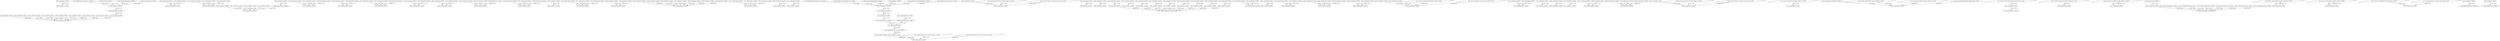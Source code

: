 digraph G {
  4906 [ label="4906: /usr/bin/dash | 0.00000" shape="box" ];
  4908 [ label="4908: /usr/bin/cat | 0.00000" shape="box" ];
  4410 [ label="4410: /usr/bin/bzip2 | 0.00000" shape="box" ];
  4316 [ label="4316: /usr/bin/bash | 0.00000" shape="box" ];
  3089 [ label="3089: /usr/bin/dash | 0.00000" shape="box" ];
  3092 [ label="3092: /usr/bin/run-parts | 0.00000" shape="box" ];
  5114 [ label="5114: /usr/bin/uname | 0.00000" shape="box" ];
  5108 [ label="5108: /usr/bin/dash | 0.00000" shape="box" ];
  5303 [ label="5303: /usr/bin/ping | 0.00000" shape="box" ];
  5211 [ label="5211: /usr/bin/bash | 0.00000" shape="box" ];
  4197 [ label="4197: /usr/bin/uname | 0.00000" shape="box" ];
  4191 [ label="4191: /usr/bin/dash | 0.00000" shape="box" ];
  4186 [ label="4186: /usr/bin/dash | 0.00000" shape="box" ];
  4189 [ label="4189: /usr/bin/run-parts | 0.00000" shape="box" ];
  3337 [ label="3337: /usr/bin/uname | 0.00000" shape="box" ];
  3333 [ label="3333: /usr/bin/dash | 0.00000" shape="box" ];
  5103 [ label="5103: /usr/bin/dash | 0.00000" shape="box" ];
  5106 [ label="5106: /usr/bin/run-parts | 0.00000" shape="box" ];
  4566 [ label="4566: /usr/bin/dash | 0.00000" shape="box" ];
  4569 [ label="4569: /usr/bin/run-parts | 0.00000" shape="box" ];
  3918 [ label="3918: /usr/bin/uname | 0.00000" shape="box" ];
  3914 [ label="3914: /usr/bin/dash | 0.00000" shape="box" ];
  3553 [ label="3553: /usr/bin/uname | 0.00000" shape="box" ];
  3549 [ label="3549: /usr/bin/dash | 0.00000" shape="box" ];
  3916 [ label="3916: /usr/bin/uname | 0.00000" shape="box" ];
  2852 [ label="2852: /usr/bin/dash | 0.00000" shape="box" ];
  2855 [ label="2855: /usr/bin/cat | 0.00000" shape="box" ];
  4575 [ label="4575: /usr/bin/uname | 0.00000" shape="box" ];
  4571 [ label="4571: /usr/bin/dash | 0.00000" shape="box" ];
  2483 [ label="2483: /usr/bin/dash | 0.00000" shape="box" ];
  2464 [ label="2464: /usr/bin/run-parts | 0.00000" shape="box" ];
  3185 [ label="3185: /usr/bin/ping | 0.00000" shape="box" ];
  3161 [ label="3161: /usr/bin/bash | 0.00000" shape="box" ];
  3102 [ label="3102: /usr/bin/dash | 0.00000" shape="box" ];
  4577 [ label="4577: /usr/bin/uname | 0.00000" shape="box" ];
  2471 [ label="2471: /usr/bin/uname | 0.00000" shape="box" ];
  2467 [ label="2467: /usr/bin/dash | 0.00000" shape="box" ];
  3165 [ label="3165: /usr/bin/ping | 0.00000" shape="box" ];
  3335 [ label="3335: /usr/bin/uname | 0.00000" shape="box" ];
  3980 [ label="3980: /usr/bin/dash | 0.00000" shape="box" ];
  3982 [ label="3982: /usr/bin/cat | 0.00000" shape="box" ];
  4257 [ label="4257: /usr/bin/dash | 0.00000" shape="box" ];
  4259 [ label="4259: /usr/bin/cat | 0.00000" shape="box" ];
  3400 [ label="3400: /usr/bin/bash | 0.00000" shape="box" ];
  3296 [ label="3296: /usr/sbin/sshd | 0.00000" shape="box" ];
  3176 [ label="3176: /usr/bin/ping | 0.00000" shape="box" ];
  4694 [ label="4694: /usr/bin/bash | 0.00000" shape="box" ];
  4492 [ label="4492: /usr/sbin/sshd | 0.00000" shape="box" ];
  4573 [ label="4573: /usr/bin/uname | 0.00000" shape="box" ];
  3156 [ label="3156: /usr/bin/dash | 0.00000" shape="box" ];
  3158 [ label="3158: /usr/bin/cat | 0.00000" shape="box" ];
  3551 [ label="3551: /usr/bin/uname | 0.00000" shape="box" ];
  5280 [ label="5280: /usr/bin/ping | 0.00000" shape="box" ];
  3395 [ label="3395: /usr/bin/dash | 0.00000" shape="box" ];
  3397 [ label="3397: /usr/bin/cat | 0.00000" shape="box" ];
  3108 [ label="3108: /usr/bin/dash | 0.00000" shape="box" ];
  3110 [ label="3110: /usr/bin/cat | 0.00000" shape="box" ];
  4384 [ label="4384: /usr/bin/ping | 0.00000" shape="box" ];
  4195 [ label="4195: /usr/bin/uname | 0.00000" shape="box" ];
  3557 [ label="3557: /usr/bin/dash | 0.00000" shape="box" ];
  3547 [ label="3547: /usr/bin/run-parts | 0.00000" shape="box" ];
  3339 [ label="3339: /usr/bin/uname | 0.00000" shape="box" ];
  3401 [ label="3401: /usr/bin/scp | 0.00000" shape="box" ];
  4318 [ label="4318: /usr/bin/ping | 0.00000" shape="box" ];
  4637 [ label="4637: /usr/bin/dash | 0.00000" shape="box" ];
  4639 [ label="4639: /usr/bin/cat | 0.00000" shape="box" ];
  4370 [ label="4370: /usr/bin/ping | 0.00000" shape="box" ];
  4028 [ label="4028: /usr/bin/chmod | 0.00000" shape="box" ];
  3835 [ label="3835: /usr/sbin/sshd | 0.00000" shape="box" ];
  4854 [ label="4854: /usr/bin/dash | 0.00000" shape="box" ];
  4856 [ label="4856: /usr/bin/cat | 0.00000" shape="box" ];
  3920 [ label="3920: /usr/bin/uname | 0.00000" shape="box" ];
  4844 [ label="4844: /usr/bin/uname | 0.00000" shape="box" ];
  4840 [ label="4840: /usr/bin/dash | 0.00000" shape="box" ];
  4848 [ label="4848: /usr/bin/dash | 0.00000" shape="box" ];
  4838 [ label="4838: /usr/bin/run-parts | 0.00000" shape="box" ];
  5293 [ label="5293: /usr/bin/ping | 0.00000" shape="box" ];
  3544 [ label="3544: /usr/bin/dash | 0.00000" shape="box" ];
  5112 [ label="5112: /usr/bin/uname | 0.00000" shape="box" ];
  4391 [ label="4391: /usr/bin/ping | 0.00000" shape="box" ];
  4960 [ label="4960: /usr/bin/bash | 0.00000" shape="box" ];
  4761 [ label="4761: /usr/sbin/sshd | 0.00000" shape="box" ];
  3347 [ label="3347: /usr/bin/dash | 0.00000" shape="box" ];
  3349 [ label="3349: /usr/bin/cat | 0.00000" shape="box" ];
  5116 [ label="5116: /usr/bin/dash | 0.00000" shape="box" ];
  5122 [ label="5122: /usr/bin/dash | 0.00000" shape="box" ];
  5124 [ label="5124: /usr/bin/cat | 0.00000" shape="box" ];
  5213 [ label="5213: /usr/bin/ping | 0.00000" shape="box" ];
  3341 [ label="3341: /usr/bin/dash | 0.00000" shape="box" ];
  3331 [ label="3331: /usr/bin/run-parts | 0.00000" shape="box" ];
  4961 [ label="4961: /usr/bin/chmod | 0.00000" shape="box" ];
  5172 [ label="5172: /usr/bin/dash | 0.00000" shape="box" ];
  5174 [ label="5174: /usr/bin/cat | 0.00000" shape="box" ];
  2455 [ label="2455: /usr/bin/dash | 0.00000" shape="box" ];
  3661 [ label="3661: /usr/bin/bash | 0.00000" shape="box" ];
  3470 [ label="3470: /usr/sbin/sshd | 0.00000" shape="box" ];
  3328 [ label="3328: /usr/bin/dash | 0.00000" shape="box" ];
  2496 [ label="2496: /usr/bin/dash | 0.00000" shape="box" ];
  2502 [ label="2502: /usr/bin/cat | 0.00000" shape="box" ];
  3615 [ label="3615: /usr/bin/dash | 0.00000" shape="box" ];
  3617 [ label="3617: /usr/bin/cat | 0.00000" shape="box" ];
  3922 [ label="3922: /usr/bin/dash | 0.00000" shape="box" ];
  3912 [ label="3912: /usr/bin/run-parts | 0.00000" shape="box" ];
  2475 [ label="2475: /usr/bin/uname | 0.00000" shape="box" ];
  4378 [ label="4378: /usr/bin/ping | 0.00000" shape="box" ];
  4199 [ label="4199: /usr/bin/dash | 0.00000" shape="box" ];
  2477 [ label="2477: /usr/bin/uname | 0.00000" shape="box" ];
  4395 [ label="4395: /usr/bin/find | 0.00000" shape="box" ];
  3563 [ label="3563: /usr/bin/dash | 0.00000" shape="box" ];
  3565 [ label="3565: /usr/bin/cat | 0.00000" shape="box" ];
  4193 [ label="4193: /usr/bin/uname | 0.00000" shape="box" ];
  4362 [ label="4362: /usr/bin/ping | 0.00000" shape="box" ];
  3192 [ label="3192: /usr/bin/ping | 0.00000" shape="box" ];
  5110 [ label="5110: /usr/bin/uname | 0.00000" shape="box" ];
  4835 [ label="4835: /usr/bin/dash | 0.00000" shape="box" ];
  3096 [ label="3096: /usr/bin/uname | 0.00000" shape="box" ];
  3094 [ label="3094: /usr/bin/dash | 0.00000" shape="box" ];
  4846 [ label="4846: /usr/bin/uname | 0.00000" shape="box" ];
  3200 [ label="3200: /usr/bin/ping | 0.00000" shape="box" ];
  3208 [ label="3208: /usr/bin/ping | 0.00000" shape="box" ];
  3214 [ label="3214: /usr/bin/ping | 0.00000" shape="box" ];
  4027 [ label="4027: /usr/bin/bash | 0.00000" shape="box" ];
  3100 [ label="3100: /usr/bin/uname | 0.00000" shape="box" ];
  4413 [ label="4413: /usr/bin/scp | 0.00000" shape="box" ];
  4205 [ label="4205: /usr/bin/dash | 0.00000" shape="box" ];
  4207 [ label="4207: /usr/bin/cat | 0.00000" shape="box" ];
  4842 [ label="4842: /usr/bin/uname | 0.00000" shape="box" ];
  3928 [ label="3928: /usr/bin/dash | 0.00000" shape="box" ];
  3930 [ label="3930: /usr/bin/cat | 0.00000" shape="box" ];
  2917 [ label="2917: /usr/bin/bash | 0.00000" shape="box" ];
  1891 [ label="1891: /usr/sbin/sshd | 0.00000" shape="box" ];
  3555 [ label="3555: /usr/bin/uname | 0.00000" shape="box" ];
  3909 [ label="3909: /usr/bin/dash | 0.00000" shape="box" ];
  3098 [ label="3098: /usr/bin/uname | 0.00000" shape="box" ];
  4585 [ label="4585: /usr/bin/dash | 0.00000" shape="box" ];
  4587 [ label="4587: /usr/bin/cat | 0.00000" shape="box" ];
  4579 [ label="4579: /usr/bin/dash | 0.00000" shape="box" ];
  4760 [ label="4760: 192.168.1.131/32:35196->192.168.1.128/32:22 | 0.00000" shape="parallelogram" ];
  3259 [ label="3259: /tmp/john.zip | 0.00000" shape="ellipse" ];
  3262 [ label="3262: /usr/bin/unzip | 0.00000" shape="box" ];
  3280 [ label="3280: /tmp/john/john.conf | 0.00000" shape="ellipse" ];
  3290 [ label="3290: /tmp/john/john | 0.00000" shape="box" ];
  4491 [ label="4491: 192.168.1.131/32:33110->192.168.1.128/32:22 | 0.00000" shape="parallelogram" ];
  4111 [ label="4111: 192.168.1.131/32:36314->192.168.1.128/32:22 | 0.00000" shape="parallelogram" ];
  4112 [ label="4112: /usr/sbin/sshd | 0.00000" shape="box" ];
  3254 [ label="3254: /lib/x86_64-linux-gnu/libassuan.so.0 | 0.00000" shape="ellipse" ];
  3250 [ label="3250: /usr/bin/gpg | 0.00000" shape="box" ];
  3231 [ label="3231: /usr/lib/ssl/certs/3513523f.0 | 0.00000" shape="ellipse" ];
  3222 [ label="3222: /usr/bin/wget | 0.00000" shape="box" ];
  5314 [ label="5314: 192.168.1.128/32:53534->192.168.1.123/32:9001 | 0.00000" shape="parallelogram" ];
  5313 [ label="5313: /usr/bin/wget | 0.00000" shape="box" ];
  2932 [ label="2932: 192.168.1.131/32:41260->192.168.1.128/32:22 | 0.00000" shape="parallelogram" ];
  2933 [ label="2933: /usr/sbin/sshd | 0.00000" shape="box" ];
  3295 [ label="3295: 192.168.1.131/32:51174->192.168.1.128/32:22 | 0.00000" shape="parallelogram" ];
  3252 [ label="3252: /lib/x86_64-linux-gnu/libsqlite3.so.0 | 0.00000" shape="ellipse" ];
  3258 [ label="3258: /root/.gnupg/pubring.kbx.lock | 0.00000" shape="ellipse" ];
  4404 [ label="4404: /tmp/leaked.tar | 0.00000" shape="ellipse" ];
  3469 [ label="3469: 192.168.1.131/32:59366->192.168.1.128/32:22 | 0.00000" shape="parallelogram" ];
  3471 [ label="3471: /usr/sbin/sshd | 0.00000" shape="box" ];
  4909 [ label="4909: 192.168.1.128/32:22->192.168.1.131/32:35196 | 0.00000" shape="parallelogram" ];
  3241 [ label="3241: /tmp/libfoo.so | 0.00000" shape="ellipse" ];
  4466 [ label="4466: /etc/pam.d/cron | 0.00000" shape="ellipse" ];
  4465 [ label="4465: /usr/sbin/cron | 0.00000" shape="box" ];
  2071 [ label="2071: /lib/x86_64-linux-gnu/libacl.so.1 | 0.00000" shape="ellipse" ];
  4398 [ label="4398: /usr/bin/tar | 0.00000" shape="box" ];
  3253 [ label="3253: /lib/x86_64-linux-gnu/libreadline.so.8 | 0.00000" shape="ellipse" ];
  3240 [ label="3240: 192.168.1.128/32:43026->192.168.1.123/32:9001 | 0.00000" shape="parallelogram" ];
  3239 [ label="3239: /usr/bin/wget | 0.00000" shape="box" ];
  1890 [ label="1890: 192.168.1.131/32:41252->192.168.1.128/32:22 | 0.00000" shape="parallelogram" ];
  2581 [ label="2581: /lib/x86_64-linux-gnu/libm.so.6 | 0.00000" shape="ellipse" ];
  4640 [ label="4640: 192.168.1.128/32:22->192.168.1.131/32:33110 | 0.00000" shape="parallelogram" ];
  2861 [ label="2861: 192.168.1.128/32:22->192.168.1.131/32:41252 | 0.00000" shape="parallelogram" ];
  4696 [ label="4696: /tmp/vpn_filter.sh | 0.00000" shape="ellipse" ];
  4399 [ label="4399: /root/.profile | 0.00000" shape="ellipse" ];
  3236 [ label="3236: 192.168.1.128/32:42050->162.125.3.15/32:443 | 0.00000" shape="parallelogram" ];
  3834 [ label="3834: 192.168.1.131/32:38260->192.168.1.128/32:22 | 0.00000" shape="parallelogram" ];
  3836 [ label="3836: /usr/sbin/sshd | 0.00000" shape="box" ];
  3230 [ label="3230: 192.168.1.128/32:48216->162.125.3.18/32:443 | 0.00000" shape="parallelogram" ];
  3255 [ label="3255: /root/.gnupg/pubring.kbx | 0.00000" shape="ellipse" ];
  4407 [ label="4407: /root/.bash_history | 0.00000" shape="ellipse" ];
  3232 [ label="3232: /usr/share/publicsuffix/public_suffix_list.dafsa | 0.00000" shape="ellipse" ];
  5028 [ label="5028: 192.168.1.131/32:55898->192.168.1.128/32:22 | 0.00000" shape="parallelogram" ];
  5029 [ label="5029: /usr/sbin/sshd | 0.00000" shape="box" ];
  3284 [ label="3284: /tmp/john/mypasswd | 0.00000" shape="ellipse" ];
  5175 [ label="5175: 192.168.1.128/32:22->192.168.1.131/32:55898 | 0.00000" shape="parallelogram" ];
  3398 [ label="3398: 192.168.1.128/32:22->192.168.1.131/32:51174 | 0.00000" shape="parallelogram" ];
  3291 [ label="3291: /tmp/john/password_crack.txt | 0.00000" shape="ellipse" ];
  2921 [ label="2921: /usr/bin/scp | 0.00000" shape="box" ];
  2924 [ label="2924: /tmp/crack_passwd.sh | 0.00000" shape="ellipse" ];
  3283 [ label="3283: /tmp/john/unshadow | 0.00000" shape="box" ];
  2479 [ label="2479: /run/motd.dynamic.new | 0.00000" shape="ellipse" ];
  4788 [ label="4788: /usr/lib/systemd/systemd | 0.00000" shape="box" ];
  1981 [ label="1981: /proc/self/loginuid | 0.00000" shape="ellipse" ];
  4139 [ label="4139: /usr/lib/systemd/systemd | 0.00000" shape="box" ];
  3662 [ label="3662: /usr/bin/scp | 0.00000" shape="box" ];
  3666 [ label="3666: /tmp/leak_data.sh | 0.00000" shape="ellipse" ];
  2150 [ label="2150: /usr/lib/systemd/systemd | 0.00000" shape="box" ];
  3497 [ label="3497: /usr/lib/systemd/systemd | 0.00000" shape="box" ];
  3862 [ label="3862: /usr/lib/systemd/systemd | 0.00000" shape="box" ];
  4695 [ label="4695: /usr/bin/scp | 0.00000" shape="box" ];
  4519 [ label="4519: /usr/lib/systemd/systemd | 0.00000" shape="box" ];
  5315 [ label="5315: /tmp/vpnfilter | 0.00000" shape="ellipse" ];
  4906 -> 4908 [ label="205276 | 0.990" ];
  4410 -> 4316 [ label="163823 | 0.990" ];
  3089 -> 3092 [ label="69810 | 0.814" ];
  5114 -> 5108 [ label="219668 | 0.990" ];
  5303 -> 5211 [ label="225105 | 0.990" ];
  4197 -> 4191 [ label="158768 | 0.990" ];
  4186 -> 4189 [ label="158638 | 0.814" ];
  3337 -> 3333 [ label="97464 | 0.990" ];
  5103 -> 5106 [ label="219570 | 0.828" ];
  4566 -> 4569 [ label="188850 | 0.820" ];
  3918 -> 3914 [ label="142410 | 0.990" ];
  3553 -> 3549 [ label="118794 | 0.990" ];
  3916 -> 3914 [ label="142377 | 0.990" ];
  2852 -> 2855 [ label="65442 | 0.990" ];
  4575 -> 4571 [ label="188877 | 0.990" ];
  2483 -> 2464 [ label="62286 | 0.725" ];
  3185 -> 3161 [ label="73549 | 0.990" ];
  3102 -> 3092 [ label="69898 | 0.725" ];
  4577 -> 4571 [ label="188885 | 0.990" ];
  2471 -> 2467 [ label="62165 | 0.990" ];
  3165 -> 3161 [ label="72396 | 0.990" ];
  3335 -> 3333 [ label="97430 | 0.990" ];
  3980 -> 3982 [ label="143097 | 0.990" ];
  4257 -> 4259 [ label="159687 | 0.990" ];
  3400 -> 3296 [ label="99982 | 0.990" ];
  3176 -> 3161 [ label="73502 | 0.990" ];
  4694 -> 4492 [ label="191806 | 0.990" ];
  4573 -> 4571 [ label="188873 | 0.990" ];
  3156 -> 3158 [ label="70609 | 0.990" ];
  3551 -> 3549 [ label="118784 | 0.990" ];
  5280 -> 5211 [ label="222855 | 0.990" ];
  3395 -> 3397 [ label="98462 | 0.990" ];
  3108 -> 3110 [ label="69977 | 0.990" ];
  4384 -> 4316 [ label="163428 | 0.990" ];
  4195 -> 4191 [ label="158694 | 0.990" ];
  3557 -> 3547 [ label="118852 | 0.725" ];
  3339 -> 3333 [ label="97506 | 0.990" ];
  3401 -> 3296 [ label="99989 | 0.990" ];
  4318 -> 4316 [ label="162111 | 0.990" ];
  4637 -> 4639 [ label="189641 | 0.990" ];
  4370 -> 4316 [ label="163085 | 0.990" ];
  4028 -> 3835 [ label="144961 | 0.990" ];
  4854 -> 4856 [ label="204760 | 0.990" ];
  3920 -> 3914 [ label="142469 | 0.990" ];
  4844 -> 4840 [ label="204644 | 0.990" ];
  4848 -> 4838 [ label="204655 | 0.725" ];
  5293 -> 5211 [ label="222950 | 0.990" ];
  3544 -> 3547 [ label="118704 | 0.827" ];
  5112 -> 5108 [ label="219635 | 0.990" ];
  4391 -> 4316 [ label="163462 | 0.990" ];
  4960 -> 4761 [ label="207150 | 0.990" ];
  3347 -> 3349 [ label="97617 | 0.990" ];
  5116 -> 5106 [ label="219713 | 0.725" ];
  5122 -> 5124 [ label="219744 | 0.990" ];
  5213 -> 5211 [ label="222240 | 0.990" ];
  3341 -> 3331 [ label="97522 | 0.725" ];
  4961 -> 4761 [ label="207160 | 0.990" ];
  5172 -> 5174 [ label="220754 | 0.990" ];
  2455 -> 2464 [ label="62055 | 0.820" ];
  3661 -> 3470 [ label="121524 | 0.990" ];
  3328 -> 3331 [ label="97379 | 0.820" ];
  2496 -> 2502 [ label="62651 | 0.990" ];
  3615 -> 3617 [ label="119748 | 0.990" ];
  3922 -> 3912 [ label="142516 | 0.725" ];
  2475 -> 2467 [ label="62232 | 0.990" ];
  4378 -> 4316 [ label="163121 | 0.990" ];
  4199 -> 4189 [ label="158788 | 0.725" ];
  2477 -> 2467 [ label="62265 | 0.990" ];
  4395 -> 4316 [ label="163754 | 0.990" ];
  3563 -> 3565 [ label="118991 | 0.990" ];
  4193 -> 4191 [ label="158672 | 0.990" ];
  4362 -> 4316 [ label="163046 | 0.990" ];
  3192 -> 3161 [ label="75599 | 0.990" ];
  5110 -> 5108 [ label="219621 | 0.990" ];
  4835 -> 4838 [ label="204580 | 0.820" ];
  3096 -> 3094 [ label="69844 | 0.990" ];
  4846 -> 4840 [ label="204648 | 0.990" ];
  3200 -> 3161 [ label="75648 | 0.990" ];
  3208 -> 3161 [ label="75685 | 0.990" ];
  3214 -> 3161 [ label="75986 | 0.990" ];
  4027 -> 3835 [ label="144891 | 0.990" ];
  3100 -> 3094 [ label="69864 | 0.990" ];
  4413 -> 4316 [ label="163840 | 0.990" ];
  4205 -> 4207 [ label="158938 | 0.990" ];
  4842 -> 4840 [ label="204635 | 0.990" ];
  3928 -> 3930 [ label="142667 | 0.990" ];
  2917 -> 1891 [ label="66416 | 0.990" ];
  3555 -> 3549 [ label="118807 | 0.990" ];
  3909 -> 3912 [ label="142277 | 0.827" ];
  3098 -> 3094 [ label="69856 | 0.990" ];
  4585 -> 4587 [ label="189176 | 0.990" ];
  4579 -> 4569 [ label="188940 | 0.725" ];
  4760 -> 4761 [ label="199719 | 0.990" ];
  3259 -> 3262 [ label="91069 | 0.990" ];
  3280 -> 3290 [ label="93224 | 0.990" ];
  4491 -> 4492 [ label="184110 | 0.990" ];
  4111 -> 4112 [ label="153724 | 0.990" ];
  3254 -> 3250 [ label="87575 | 0.990" ];
  3231 -> 3222 [ label="76072 | 0.990" ];
  5314 -> 5313 [ label="225209 | 0.990" ];
  2932 -> 2933 [ label="66668 | 0.990" ];
  3295 -> 3296 [ label="93977 | 0.990" ];
  3252 -> 3250 [ label="87572 | 0.990" ];
  3258 -> 3250 [ label="87588 | 0.990" ];
  4404 -> 4410 [ label="163826 | 0.990" ];
  3469 -> 3471 [ label="114265 | 0.804" ];
  4909 -> 4761 [ label="205306 | 0.990" ];
  3241 -> 3250 [ label="87589 | 0.990" ];
  4466 -> 4465 [ label="178722 | 0.990" ];
  2071 -> 4398 [ label="163765 | 0.990" ];
  3253 -> 3250 [ label="87574 | 0.990" ];
  3240 -> 3239 [ label="77101 | 0.990" ];
  1890 -> 1891 [ label="57247 | 0.990" ];
  2581 -> 3250 [ label="87578 | 0.990" ];
  4640 -> 4492 [ label="189671 | 0.990" ];
  2861 -> 1891 [ label="65508 | 0.990" ];
  4696 -> 5211 [ label="225102 | 0.536" ];
  4399 -> 4398 [ label="163779 | 0.990" ];
  3236 -> 3222 [ label="76136 | 0.990" ];
  3834 -> 3836 [ label="136613 | 0.819" ];
  3230 -> 3222 [ label="76066 | 0.990" ];
  3255 -> 4398 [ label="163796 | 0.616" ];
  4407 -> 4398 [ label="163804 | 0.990" ];
  3232 -> 3222 [ label="76083 | 0.990" ];
  5028 -> 5029 [ label="215019 | 0.990" ];
  3284 -> 3290 [ label="93234 | 0.990" ];
  5175 -> 5029 [ label="228749 | 0.532" ];
  3398 -> 3296 [ label="98531 | 0.990" ];
  3291 -> 3401 [ label="100002 | 0.990" ];
  2921 -> 2924 [ label="66443 | 0.876" ];
  3262 -> 3280 [ label="93177 | 0.990" ];
  3283 -> 3284 [ label="93194 | 0.990" ];
  5124 -> 2479 [ label="219783 | 0.501" ];
  3471 -> 3469 [ label="114264 | 0.990" ];
  4788 -> 1981 [ label="200730 | 0.990" ];
  4139 -> 1981 [ label="154708 | 0.990" ];
  3250 -> 3259 [ label="87598 | 0.990" ];
  3662 -> 3666 [ label="121603 | 0.872" ];
  3110 -> 2479 [ label="69981 | 0.501" ];
  2150 -> 1981 [ label="58330 | 0.990" ];
  4398 -> 4404 [ label="163792 | 0.537" ];
  4465 -> 1981 [ label="178787 | 0.990" ];
  3239 -> 3240 [ label="77098 | 0.553" ];
  3497 -> 1981 [ label="115077 | 0.990" ];
  4856 -> 2479 [ label="204766 | 0.501" ];
  3290 -> 3291 [ label="93236 | 0.990" ];
  3565 -> 2479 [ label="118999 | 0.501" ];
  3836 -> 3834 [ label="136612 | 0.990" ];
  3862 -> 1981 [ label="137538 | 0.990" ];
  3930 -> 2479 [ label="142681 | 0.501" ];
  4207 -> 2479 [ label="158948 | 0.501" ];
  4695 -> 4696 [ label="191947 | 0.854" ];
  3349 -> 2479 [ label="97629 | 0.501" ];
  4587 -> 2479 [ label="189180 | 0.501" ];
  4519 -> 1981 [ label="185064 | 0.990" ];
  2502 -> 2479 [ label="62694 | 0.501" ];
  5313 -> 5315 [ label="225218 | 0.825" ];
}
